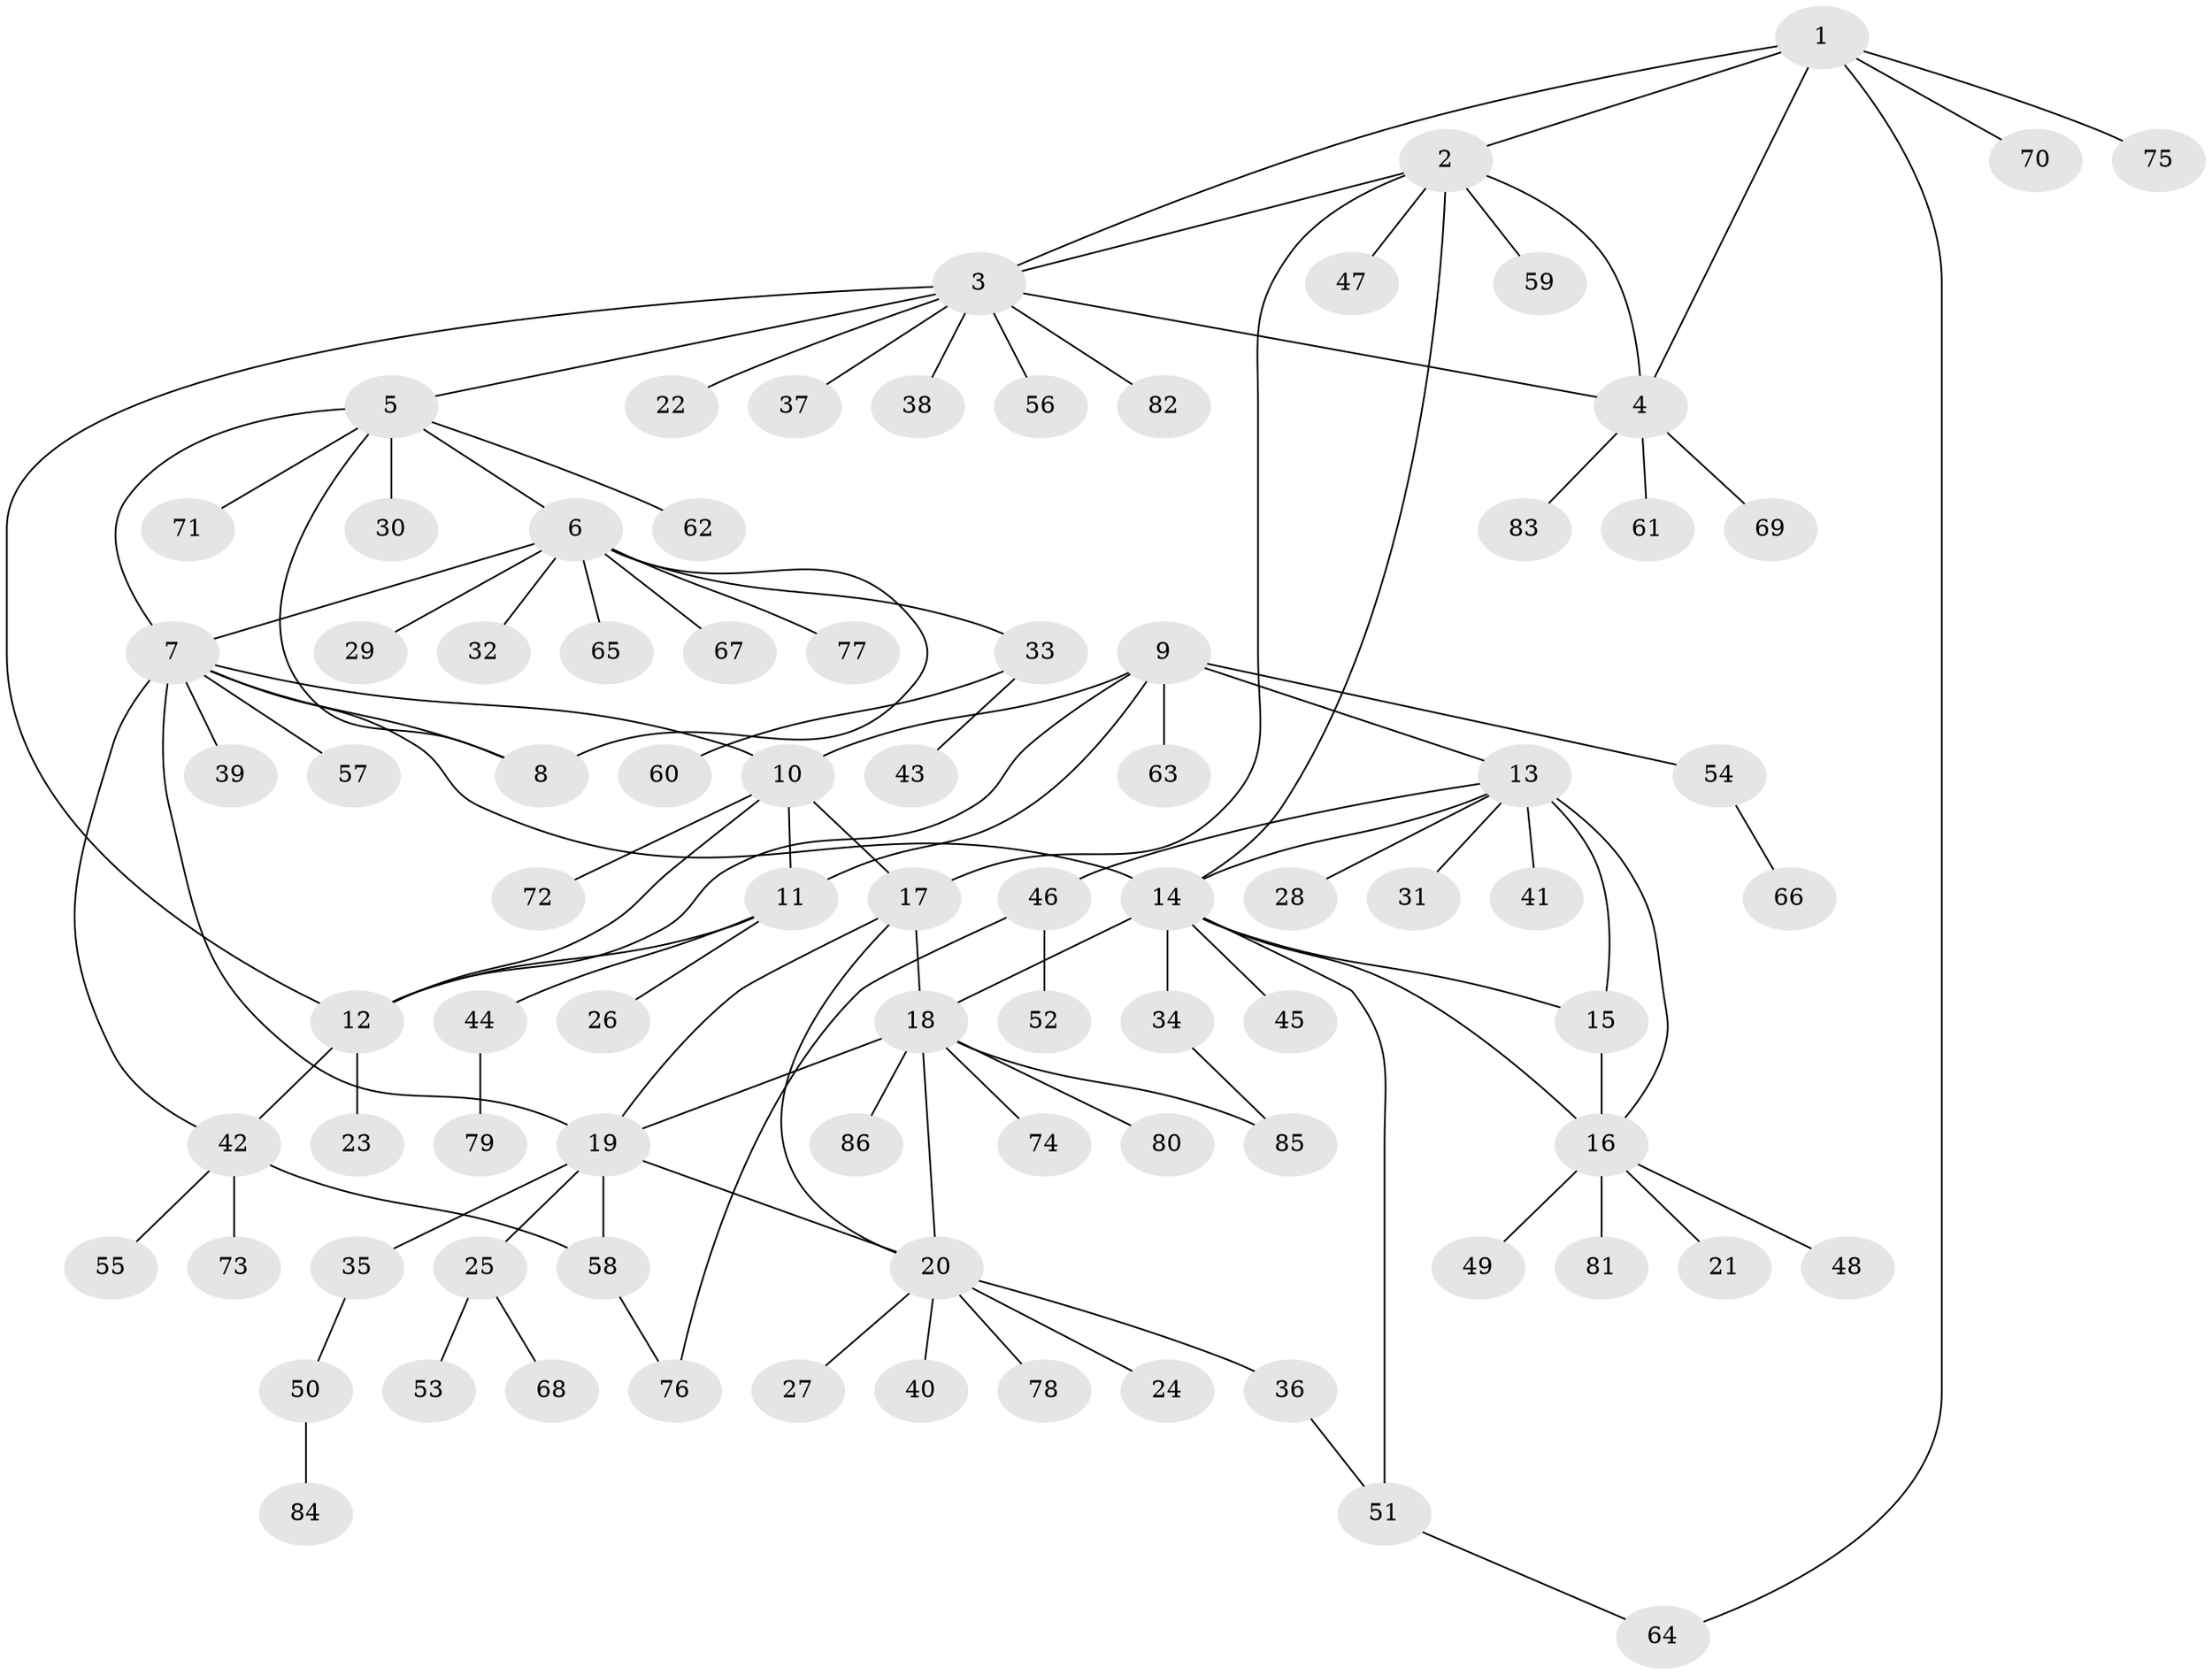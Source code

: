 // coarse degree distribution, {5: 0.045454545454545456, 6: 0.045454545454545456, 9: 0.045454545454545456, 8: 0.015151515151515152, 15: 0.015151515151515152, 3: 0.07575757575757576, 4: 0.015151515151515152, 7: 0.06060606060606061, 1: 0.6060606060606061, 2: 0.07575757575757576}
// Generated by graph-tools (version 1.1) at 2025/52/02/27/25 19:52:20]
// undirected, 86 vertices, 112 edges
graph export_dot {
graph [start="1"]
  node [color=gray90,style=filled];
  1;
  2;
  3;
  4;
  5;
  6;
  7;
  8;
  9;
  10;
  11;
  12;
  13;
  14;
  15;
  16;
  17;
  18;
  19;
  20;
  21;
  22;
  23;
  24;
  25;
  26;
  27;
  28;
  29;
  30;
  31;
  32;
  33;
  34;
  35;
  36;
  37;
  38;
  39;
  40;
  41;
  42;
  43;
  44;
  45;
  46;
  47;
  48;
  49;
  50;
  51;
  52;
  53;
  54;
  55;
  56;
  57;
  58;
  59;
  60;
  61;
  62;
  63;
  64;
  65;
  66;
  67;
  68;
  69;
  70;
  71;
  72;
  73;
  74;
  75;
  76;
  77;
  78;
  79;
  80;
  81;
  82;
  83;
  84;
  85;
  86;
  1 -- 2;
  1 -- 3;
  1 -- 4;
  1 -- 64;
  1 -- 70;
  1 -- 75;
  2 -- 3;
  2 -- 4;
  2 -- 14;
  2 -- 17;
  2 -- 47;
  2 -- 59;
  3 -- 4;
  3 -- 5;
  3 -- 12;
  3 -- 22;
  3 -- 37;
  3 -- 38;
  3 -- 56;
  3 -- 82;
  4 -- 61;
  4 -- 69;
  4 -- 83;
  5 -- 6;
  5 -- 7;
  5 -- 8;
  5 -- 30;
  5 -- 62;
  5 -- 71;
  6 -- 7;
  6 -- 8;
  6 -- 29;
  6 -- 32;
  6 -- 33;
  6 -- 65;
  6 -- 67;
  6 -- 77;
  7 -- 8;
  7 -- 10;
  7 -- 14;
  7 -- 19;
  7 -- 39;
  7 -- 42;
  7 -- 57;
  9 -- 10;
  9 -- 11;
  9 -- 12;
  9 -- 13;
  9 -- 54;
  9 -- 63;
  10 -- 11;
  10 -- 12;
  10 -- 17;
  10 -- 72;
  11 -- 12;
  11 -- 26;
  11 -- 44;
  12 -- 23;
  12 -- 42;
  13 -- 14;
  13 -- 15;
  13 -- 16;
  13 -- 28;
  13 -- 31;
  13 -- 41;
  13 -- 46;
  14 -- 15;
  14 -- 16;
  14 -- 18;
  14 -- 34;
  14 -- 45;
  14 -- 51;
  15 -- 16;
  16 -- 21;
  16 -- 48;
  16 -- 49;
  16 -- 81;
  17 -- 18;
  17 -- 19;
  17 -- 20;
  18 -- 19;
  18 -- 20;
  18 -- 74;
  18 -- 80;
  18 -- 85;
  18 -- 86;
  19 -- 20;
  19 -- 25;
  19 -- 35;
  19 -- 58;
  20 -- 24;
  20 -- 27;
  20 -- 36;
  20 -- 40;
  20 -- 78;
  25 -- 53;
  25 -- 68;
  33 -- 43;
  33 -- 60;
  34 -- 85;
  35 -- 50;
  36 -- 51;
  42 -- 55;
  42 -- 58;
  42 -- 73;
  44 -- 79;
  46 -- 52;
  46 -- 76;
  50 -- 84;
  51 -- 64;
  54 -- 66;
  58 -- 76;
}

